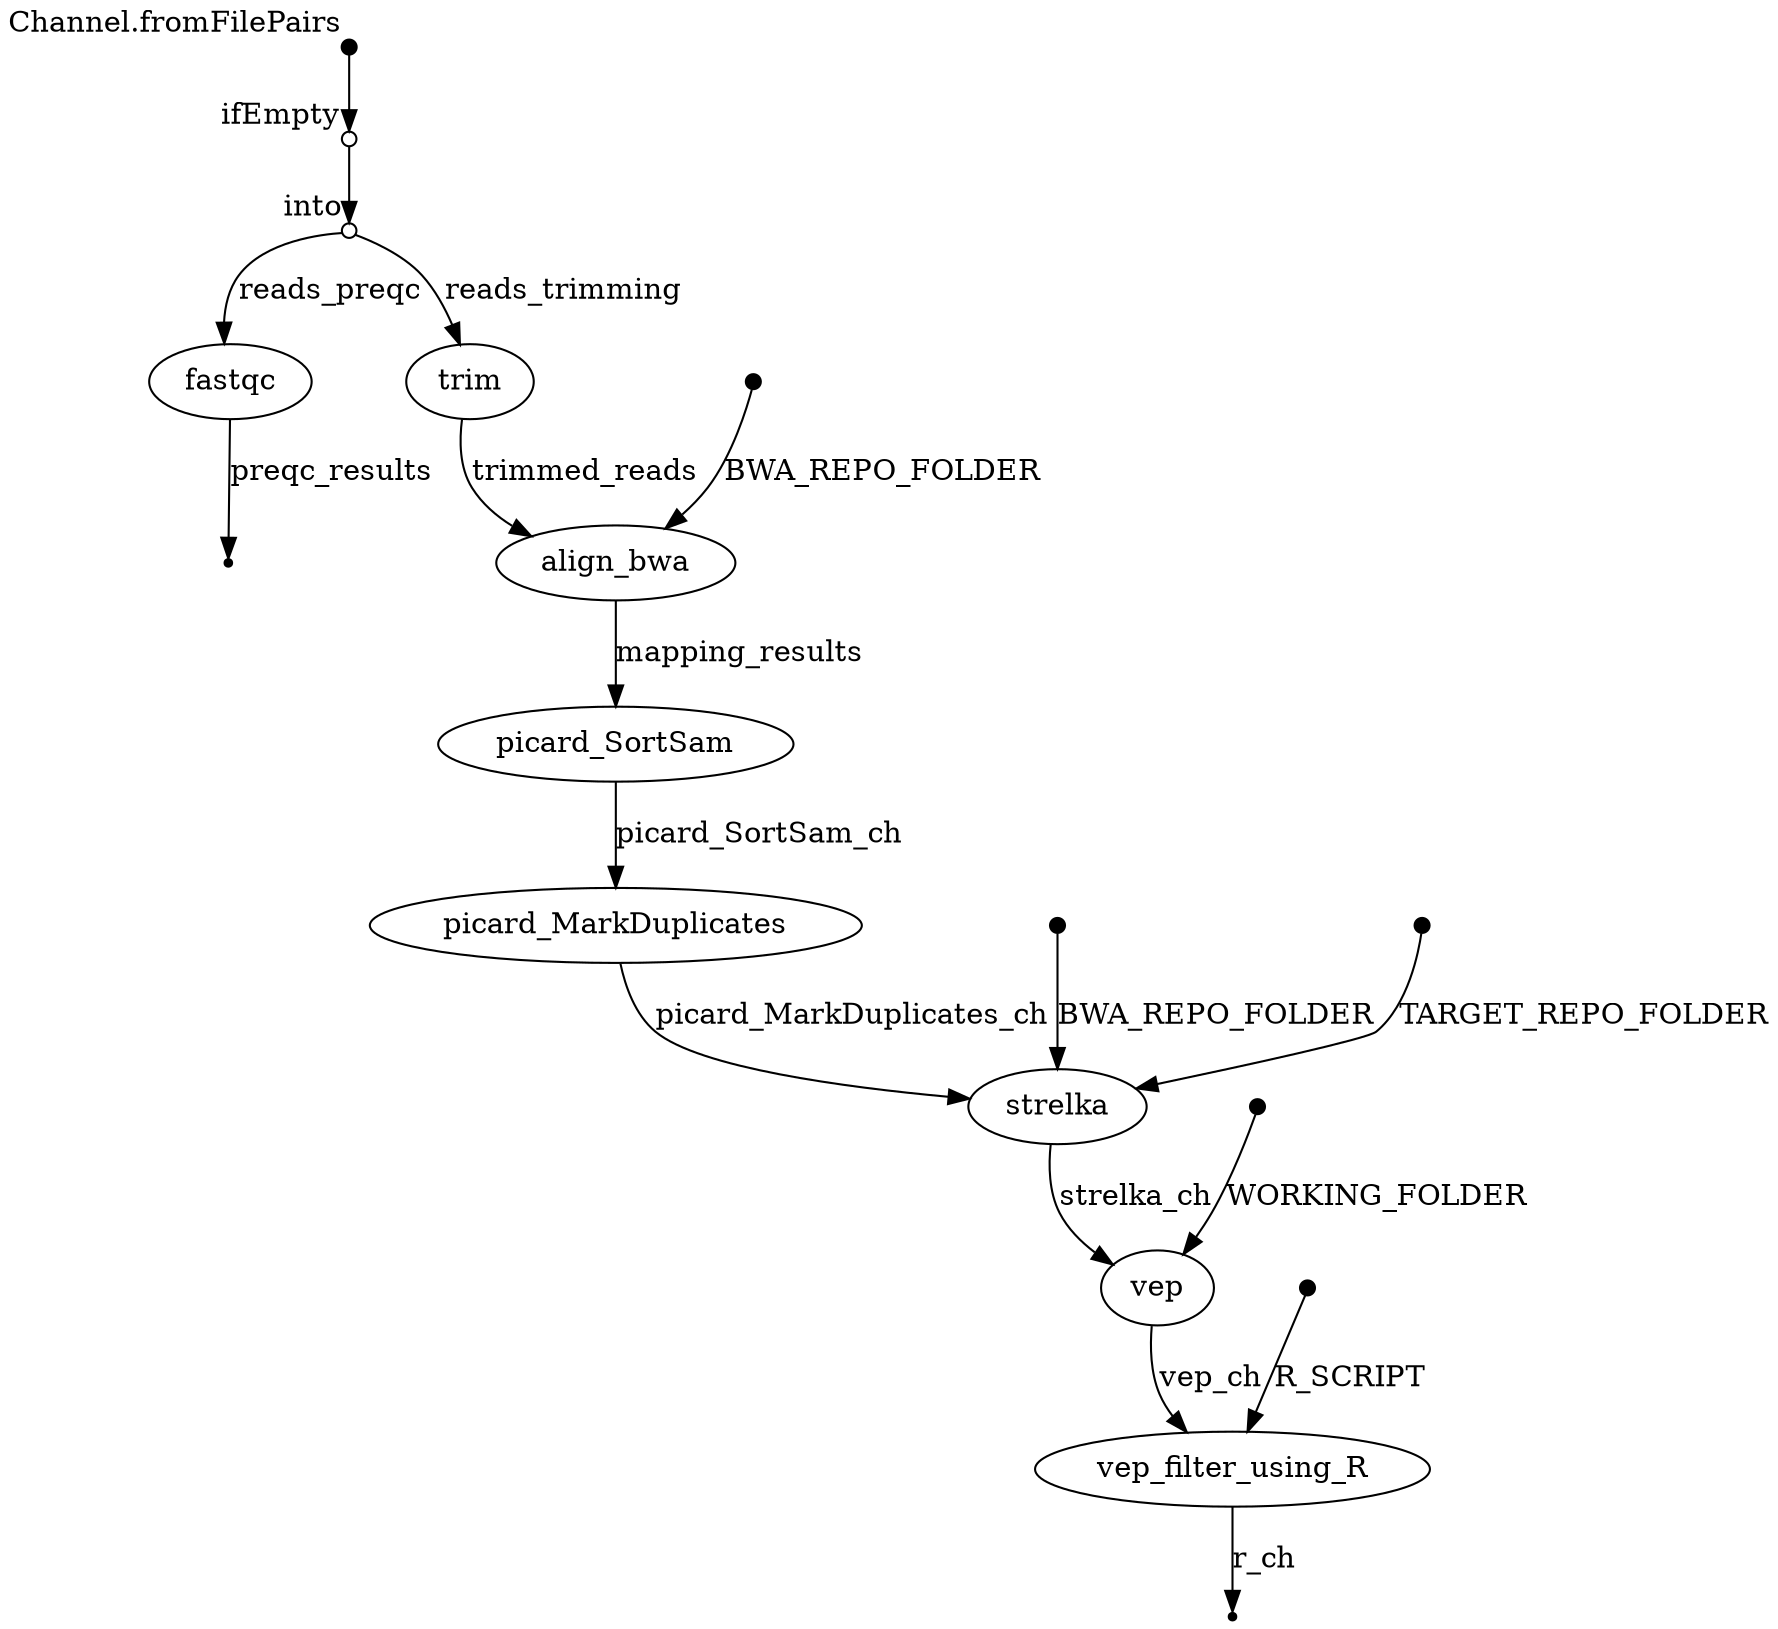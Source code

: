 digraph "flowchart" {
p0 [shape=point,label="",fixedsize=true,width=0.1,xlabel="Channel.fromFilePairs"];
p1 [shape=circle,label="",fixedsize=true,width=0.1,xlabel="ifEmpty"];
p0 -> p1;

p1 [shape=circle,label="",fixedsize=true,width=0.1,xlabel="ifEmpty"];
p2 [shape=circle,label="",fixedsize=true,width=0.1,xlabel="into"];
p1 -> p2;

p2 [shape=circle,label="",fixedsize=true,width=0.1,xlabel="into"];
p3 [label="fastqc"];
p2 -> p3 [label="reads_preqc"];

p2 [shape=circle,label="",fixedsize=true,width=0.1,xlabel="into"];
p5 [label="trim"];
p2 -> p5 [label="reads_trimming"];

p3 [label="fastqc"];
p4 [shape=point];
p3 -> p4 [label="preqc_results"];

p5 [label="trim"];
p7 [label="align_bwa"];
p5 -> p7 [label="trimmed_reads"];

p6 [shape=point,label="",fixedsize=true,width=0.1];
p7 [label="align_bwa"];
p6 -> p7 [label="BWA_REPO_FOLDER"];

p7 [label="align_bwa"];
p8 [label="picard_SortSam"];
p7 -> p8 [label="mapping_results"];

p8 [label="picard_SortSam"];
p9 [label="picard_MarkDuplicates"];
p8 -> p9 [label="picard_SortSam_ch"];

p9 [label="picard_MarkDuplicates"];
p12 [label="strelka"];
p9 -> p12 [label="picard_MarkDuplicates_ch"];

p10 [shape=point,label="",fixedsize=true,width=0.1];
p12 [label="strelka"];
p10 -> p12 [label="BWA_REPO_FOLDER"];

p11 [shape=point,label="",fixedsize=true,width=0.1];
p12 [label="strelka"];
p11 -> p12 [label="TARGET_REPO_FOLDER"];

p12 [label="strelka"];
p14 [label="vep"];
p12 -> p14 [label="strelka_ch"];

p13 [shape=point,label="",fixedsize=true,width=0.1];
p14 [label="vep"];
p13 -> p14 [label="WORKING_FOLDER"];

p14 [label="vep"];
p16 [label="vep_filter_using_R"];
p14 -> p16 [label="vep_ch"];

p15 [shape=point,label="",fixedsize=true,width=0.1];
p16 [label="vep_filter_using_R"];
p15 -> p16 [label="R_SCRIPT"];

p16 [label="vep_filter_using_R"];
p17 [shape=point];
p16 -> p17 [label="r_ch"];

}
